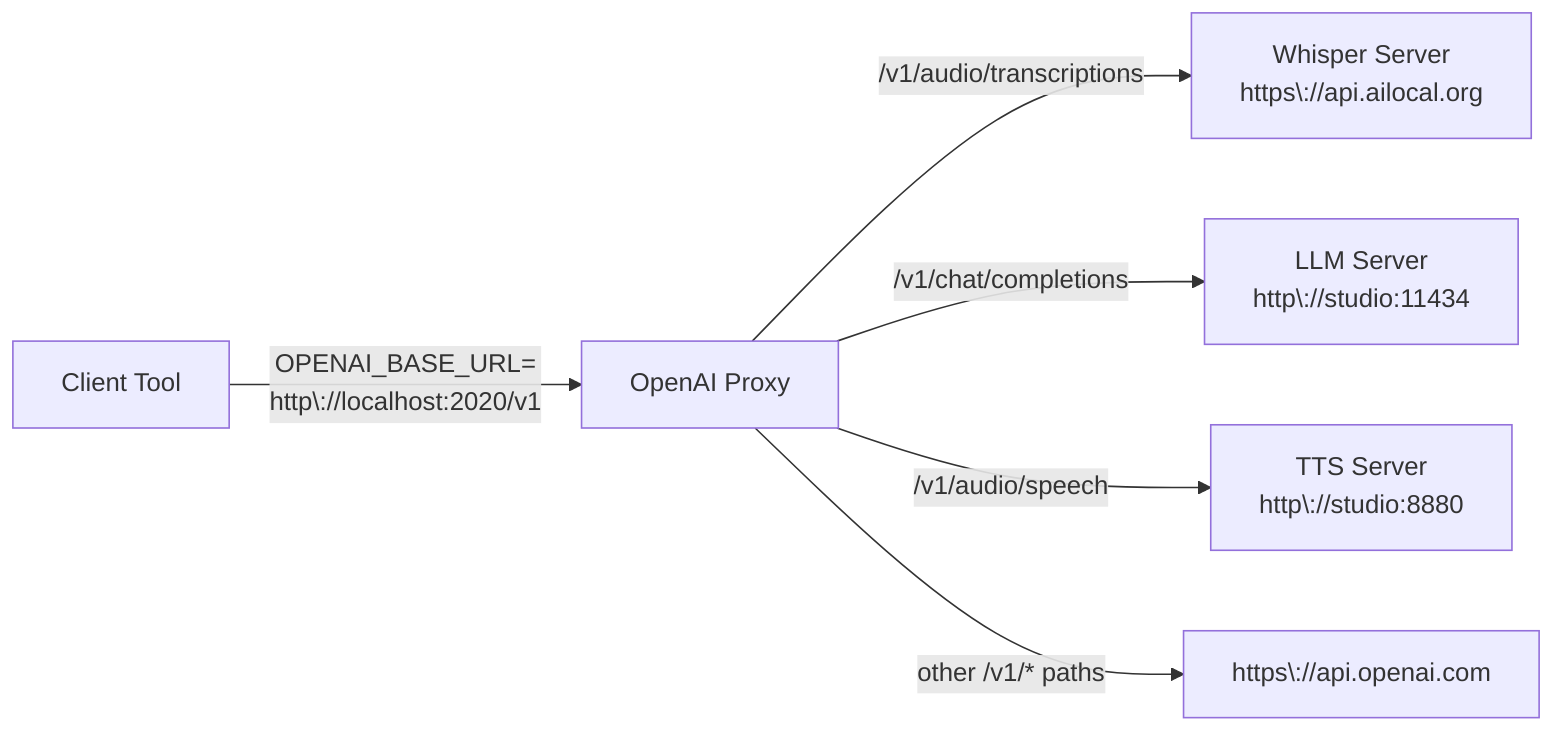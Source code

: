 graph LR
    A["Client Tool"] -->|"OPENAI_BASE_URL=<br/>http\://localhost:2020/v1"| B["OpenAI Proxy"]
    
    B -->|"/v1/audio/transcriptions"| C["Whisper Server<br/>https\://api.ailocal.org"]
    B -->|"/v1/chat/completions"| D["LLM Server<br/>http\://studio:11434"]
    B -->|"/v1/audio/speech"| E["TTS Server<br/>http\://studio:8880"]
    B -->|"other /v1/* paths"| F["https\://api.openai.com"]